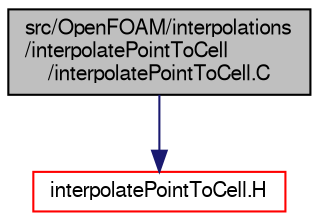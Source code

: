 digraph "src/OpenFOAM/interpolations/interpolatePointToCell/interpolatePointToCell.C"
{
  bgcolor="transparent";
  edge [fontname="FreeSans",fontsize="10",labelfontname="FreeSans",labelfontsize="10"];
  node [fontname="FreeSans",fontsize="10",shape=record];
  Node0 [label="src/OpenFOAM/interpolations\l/interpolatePointToCell\l/interpolatePointToCell.C",height=0.2,width=0.4,color="black", fillcolor="grey75", style="filled", fontcolor="black"];
  Node0 -> Node1 [color="midnightblue",fontsize="10",style="solid",fontname="FreeSans"];
  Node1 [label="interpolatePointToCell.H",height=0.2,width=0.4,color="red",URL="$a10388.html",tooltip="Interpolates (averages) the vertex values to the cell center. "];
}
